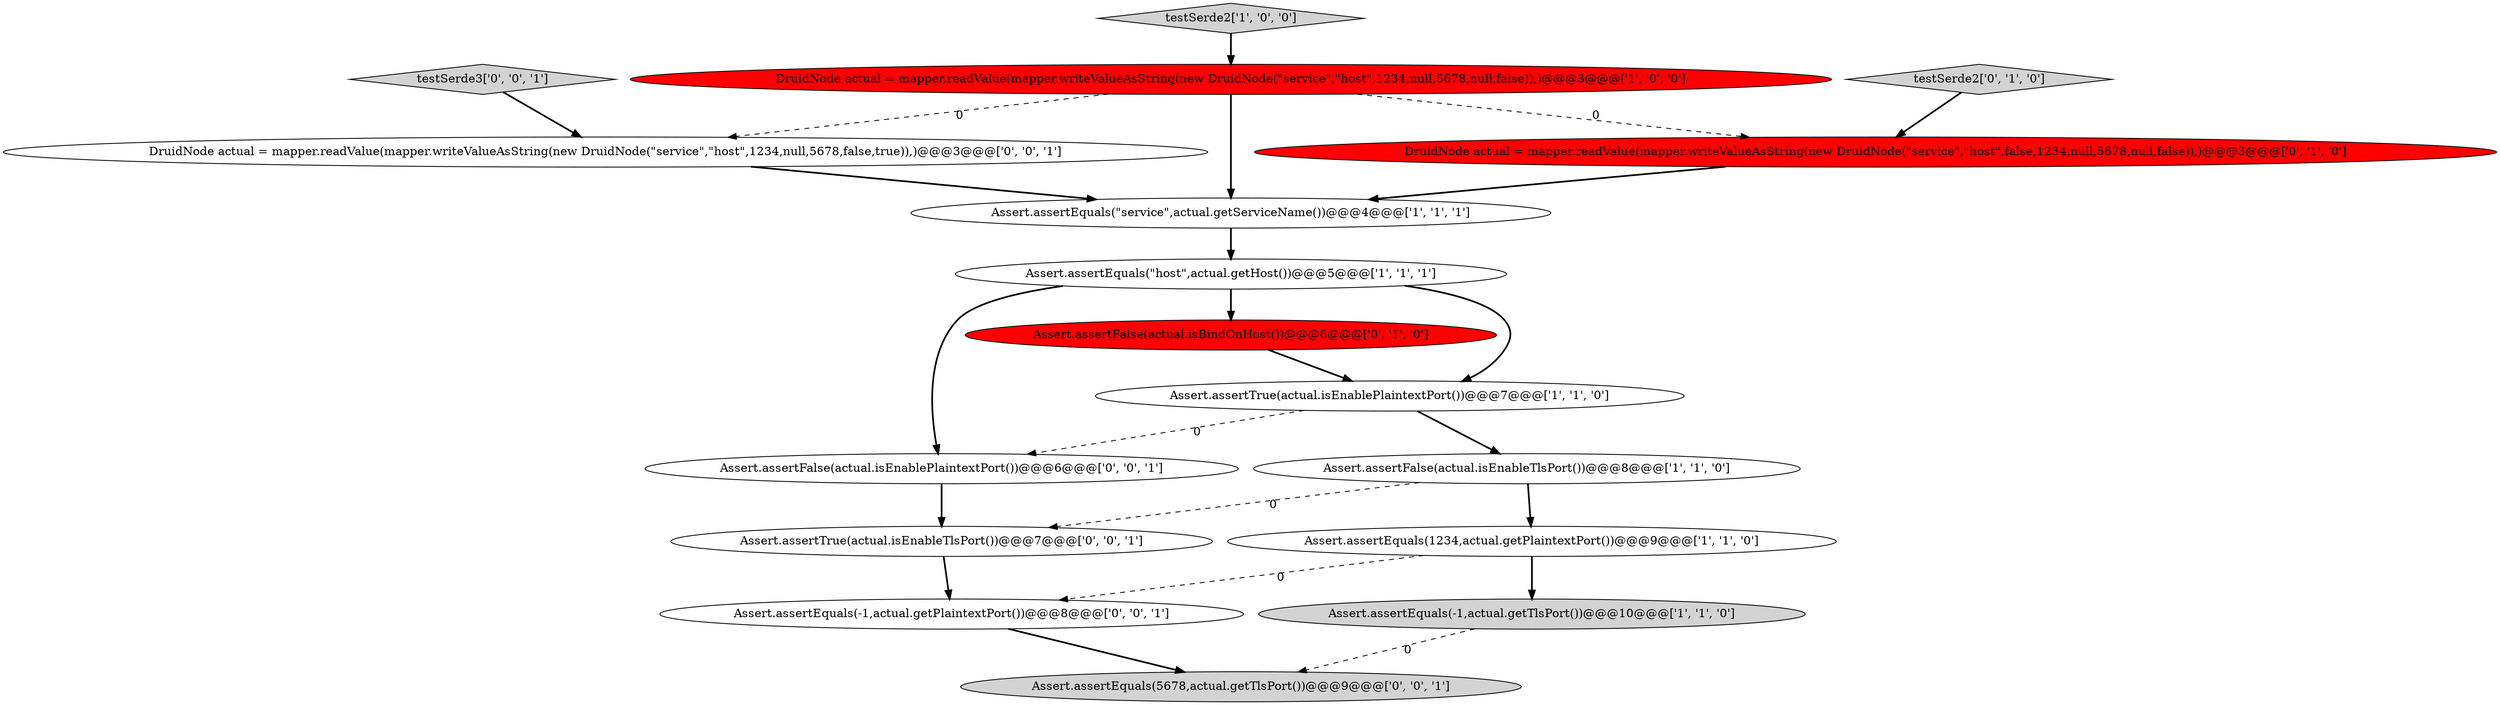 digraph {
8 [style = filled, label = "DruidNode actual = mapper.readValue(mapper.writeValueAsString(new DruidNode(\"service\",\"host\",false,1234,null,5678,null,false)),)@@@3@@@['0', '1', '0']", fillcolor = red, shape = ellipse image = "AAA1AAABBB2BBB"];
3 [style = filled, label = "Assert.assertEquals(\"host\",actual.getHost())@@@5@@@['1', '1', '1']", fillcolor = white, shape = ellipse image = "AAA0AAABBB1BBB"];
14 [style = filled, label = "Assert.assertFalse(actual.isEnablePlaintextPort())@@@6@@@['0', '0', '1']", fillcolor = white, shape = ellipse image = "AAA0AAABBB3BBB"];
5 [style = filled, label = "Assert.assertEquals(-1,actual.getTlsPort())@@@10@@@['1', '1', '0']", fillcolor = lightgray, shape = ellipse image = "AAA0AAABBB1BBB"];
0 [style = filled, label = "Assert.assertEquals(1234,actual.getPlaintextPort())@@@9@@@['1', '1', '0']", fillcolor = white, shape = ellipse image = "AAA0AAABBB1BBB"];
10 [style = filled, label = "testSerde2['0', '1', '0']", fillcolor = lightgray, shape = diamond image = "AAA0AAABBB2BBB"];
16 [style = filled, label = "Assert.assertTrue(actual.isEnableTlsPort())@@@7@@@['0', '0', '1']", fillcolor = white, shape = ellipse image = "AAA0AAABBB3BBB"];
12 [style = filled, label = "Assert.assertEquals(-1,actual.getPlaintextPort())@@@8@@@['0', '0', '1']", fillcolor = white, shape = ellipse image = "AAA0AAABBB3BBB"];
1 [style = filled, label = "Assert.assertFalse(actual.isEnableTlsPort())@@@8@@@['1', '1', '0']", fillcolor = white, shape = ellipse image = "AAA0AAABBB1BBB"];
15 [style = filled, label = "Assert.assertEquals(5678,actual.getTlsPort())@@@9@@@['0', '0', '1']", fillcolor = lightgray, shape = ellipse image = "AAA0AAABBB3BBB"];
6 [style = filled, label = "testSerde2['1', '0', '0']", fillcolor = lightgray, shape = diamond image = "AAA0AAABBB1BBB"];
9 [style = filled, label = "Assert.assertFalse(actual.isBindOnHost())@@@6@@@['0', '1', '0']", fillcolor = red, shape = ellipse image = "AAA1AAABBB2BBB"];
11 [style = filled, label = "DruidNode actual = mapper.readValue(mapper.writeValueAsString(new DruidNode(\"service\",\"host\",1234,null,5678,false,true)),)@@@3@@@['0', '0', '1']", fillcolor = white, shape = ellipse image = "AAA0AAABBB3BBB"];
2 [style = filled, label = "Assert.assertEquals(\"service\",actual.getServiceName())@@@4@@@['1', '1', '1']", fillcolor = white, shape = ellipse image = "AAA0AAABBB1BBB"];
7 [style = filled, label = "Assert.assertTrue(actual.isEnablePlaintextPort())@@@7@@@['1', '1', '0']", fillcolor = white, shape = ellipse image = "AAA0AAABBB1BBB"];
13 [style = filled, label = "testSerde3['0', '0', '1']", fillcolor = lightgray, shape = diamond image = "AAA0AAABBB3BBB"];
4 [style = filled, label = "DruidNode actual = mapper.readValue(mapper.writeValueAsString(new DruidNode(\"service\",\"host\",1234,null,5678,null,false)),)@@@3@@@['1', '0', '0']", fillcolor = red, shape = ellipse image = "AAA1AAABBB1BBB"];
14->16 [style = bold, label=""];
7->1 [style = bold, label=""];
7->14 [style = dashed, label="0"];
2->3 [style = bold, label=""];
3->14 [style = bold, label=""];
12->15 [style = bold, label=""];
4->2 [style = bold, label=""];
1->0 [style = bold, label=""];
0->12 [style = dashed, label="0"];
9->7 [style = bold, label=""];
13->11 [style = bold, label=""];
11->2 [style = bold, label=""];
3->9 [style = bold, label=""];
6->4 [style = bold, label=""];
10->8 [style = bold, label=""];
8->2 [style = bold, label=""];
3->7 [style = bold, label=""];
1->16 [style = dashed, label="0"];
4->8 [style = dashed, label="0"];
4->11 [style = dashed, label="0"];
5->15 [style = dashed, label="0"];
16->12 [style = bold, label=""];
0->5 [style = bold, label=""];
}
